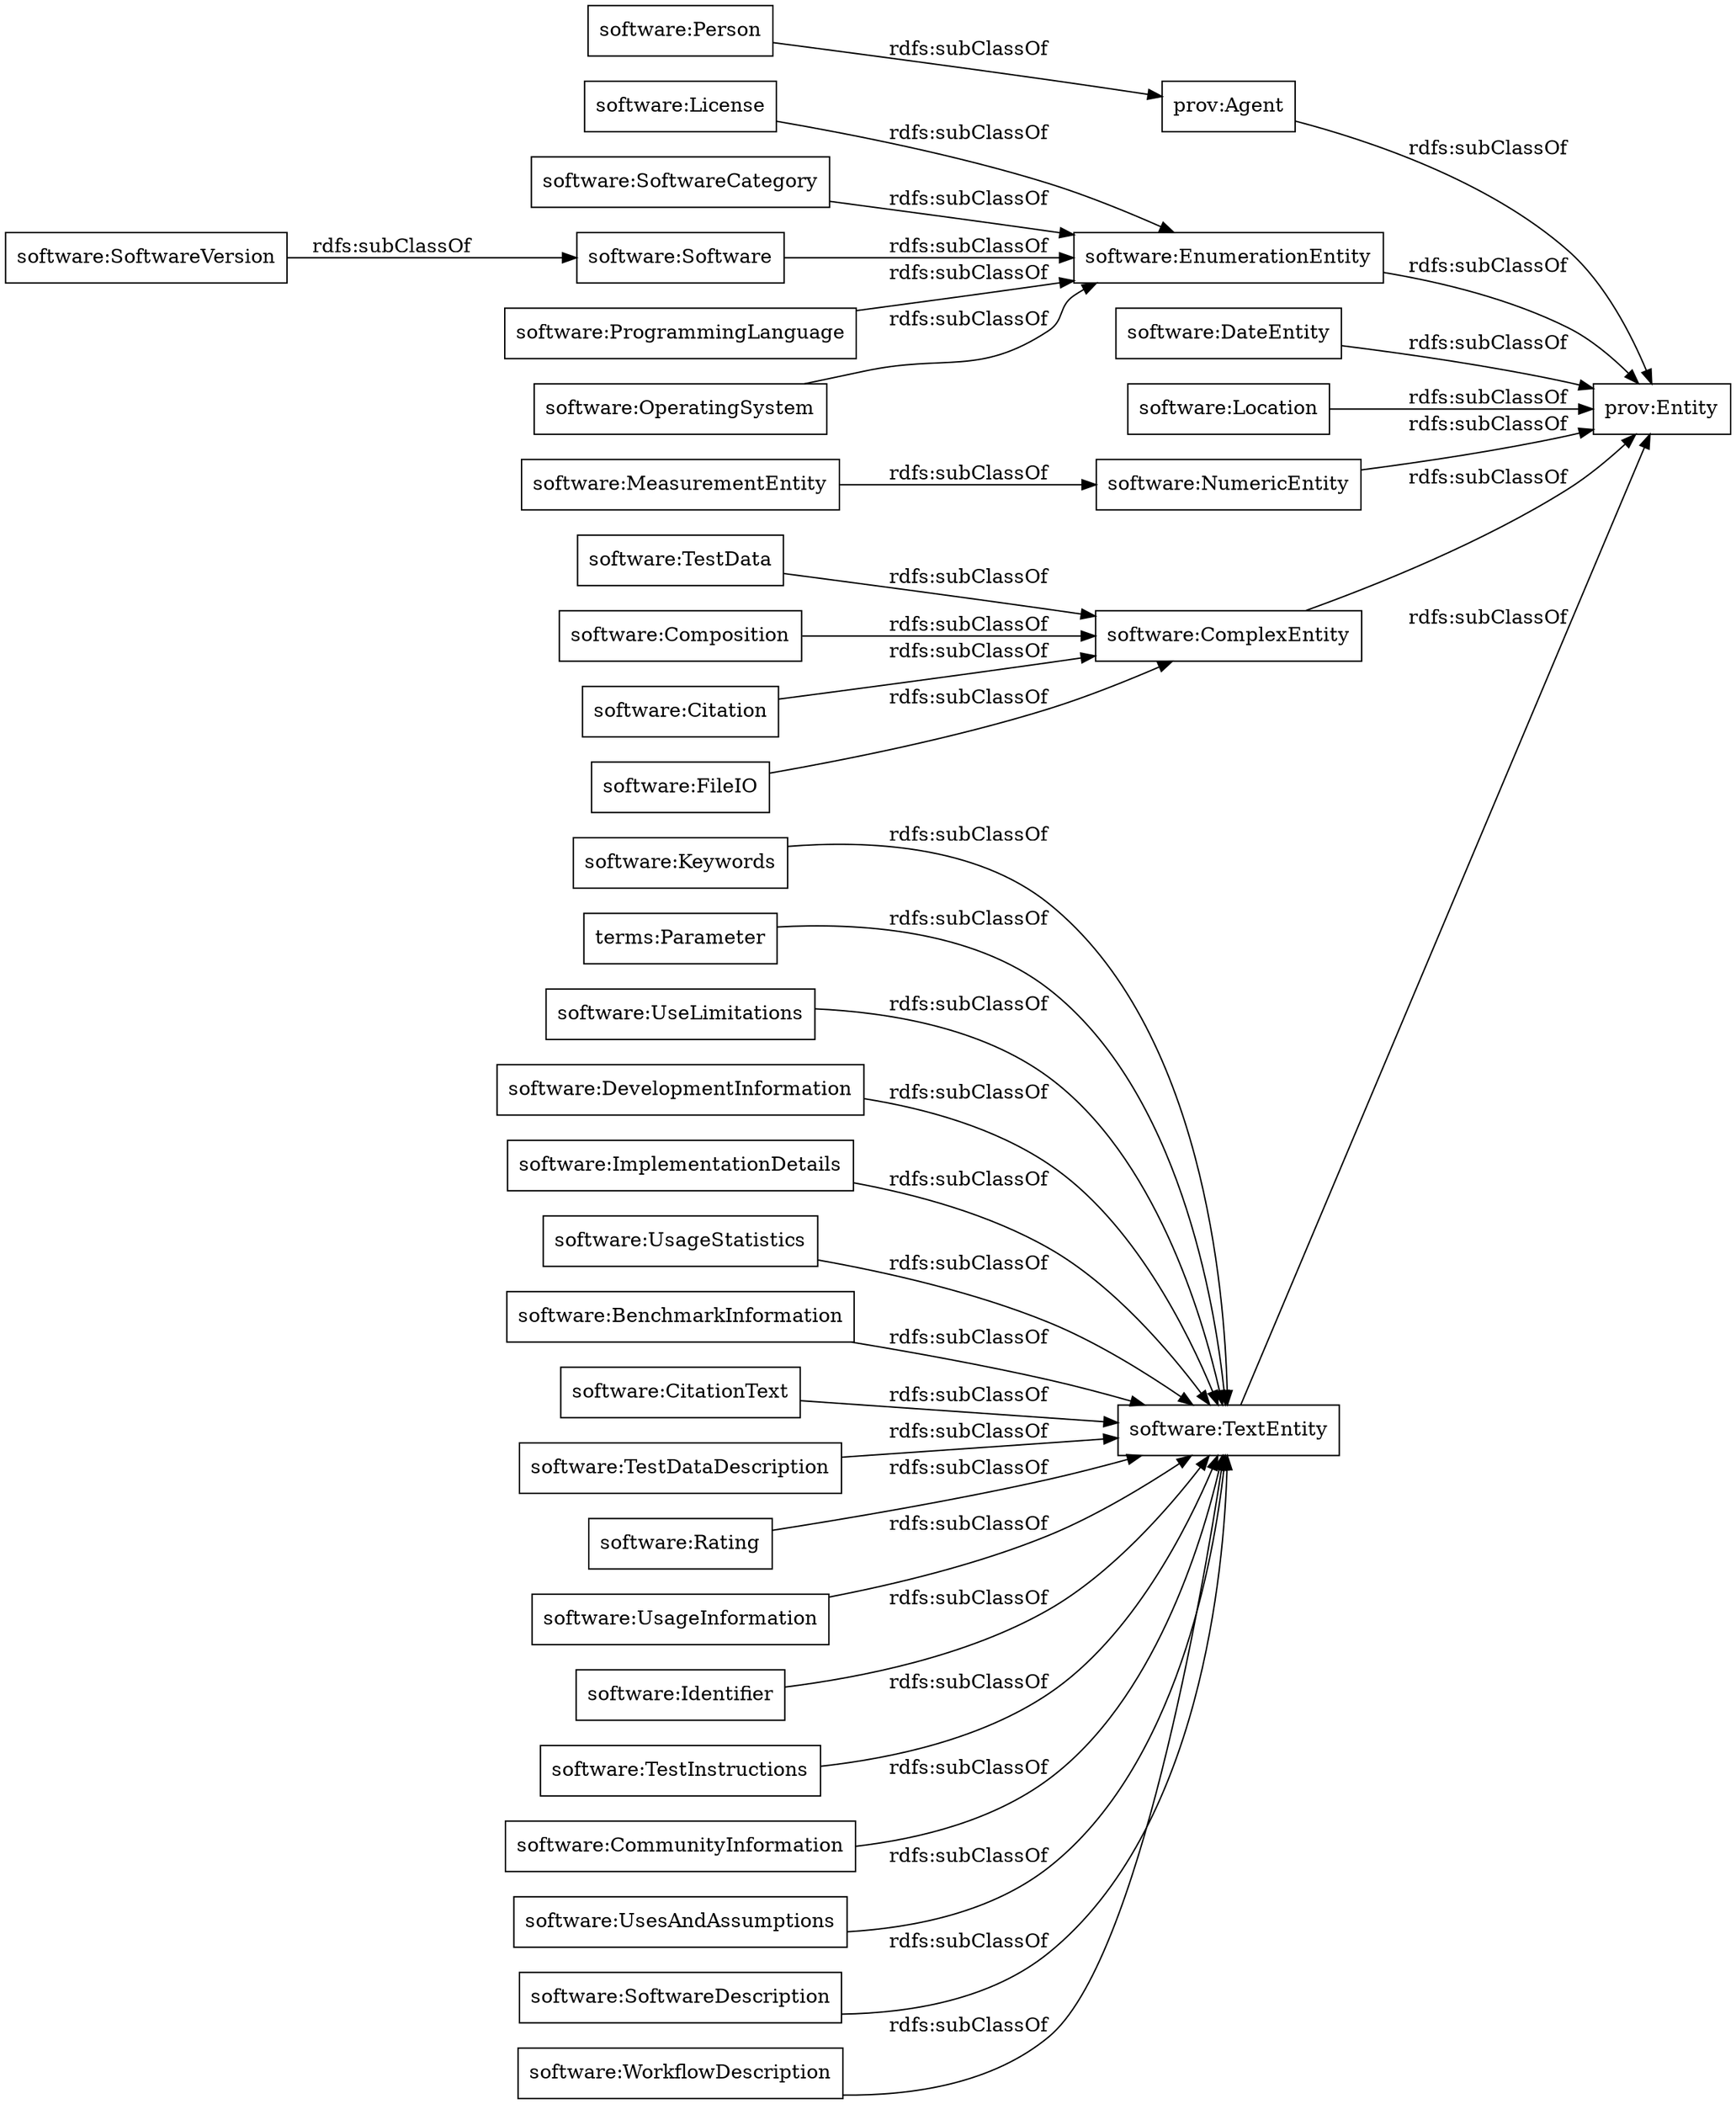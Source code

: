 digraph ar2dtool_diagram { 
rankdir=LR;
size="1000"
node [shape = rectangle, color="black"]; "software:Keywords" "software:TestData" "prov:Agent" "software:TestInstructions" "software:CommunityInformation" "software:ProgrammingLanguage" "software:MeasurementEntity" "software:Composition" "software:DateEntity" "software:SoftwareVersion" "software:Location" "software:UsesAndAssumptions" "software:TextEntity" "software:SoftwareDescription" "software:OperatingSystem" "software:Citation" "software:FileIO" "software:WorkflowDescription" "terms:Parameter" "software:EnumerationEntity" "software:NumericEntity" "software:UseLimitations" "software:ComplexEntity" "software:DevelopmentInformation" "software:ImplementationDetails" "software:UsageStatistics" "software:BenchmarkInformation" "prov:Entity" "software:CitationText" "software:License" "software:TestDataDescription" "software:Rating" "software:UsageInformation" "software:SoftwareCategory" "software:Software" "software:Person" "software:Identifier" ; /*classes style*/
	"software:EnumerationEntity" -> "prov:Entity" [ label = "rdfs:subClassOf" ];
	"software:Location" -> "prov:Entity" [ label = "rdfs:subClassOf" ];
	"software:CommunityInformation" -> "software:TextEntity" [ label = "rdfs:subClassOf" ];
	"terms:Parameter" -> "software:TextEntity" [ label = "rdfs:subClassOf" ];
	"software:MeasurementEntity" -> "software:NumericEntity" [ label = "rdfs:subClassOf" ];
	"software:UsageStatistics" -> "software:TextEntity" [ label = "rdfs:subClassOf" ];
	"software:UseLimitations" -> "software:TextEntity" [ label = "rdfs:subClassOf" ];
	"software:UsageInformation" -> "software:TextEntity" [ label = "rdfs:subClassOf" ];
	"software:Software" -> "software:EnumerationEntity" [ label = "rdfs:subClassOf" ];
	"software:Citation" -> "software:ComplexEntity" [ label = "rdfs:subClassOf" ];
	"software:TestData" -> "software:ComplexEntity" [ label = "rdfs:subClassOf" ];
	"software:SoftwareDescription" -> "software:TextEntity" [ label = "rdfs:subClassOf" ];
	"software:SoftwareVersion" -> "software:Software" [ label = "rdfs:subClassOf" ];
	"software:WorkflowDescription" -> "software:TextEntity" [ label = "rdfs:subClassOf" ];
	"software:FileIO" -> "software:ComplexEntity" [ label = "rdfs:subClassOf" ];
	"software:SoftwareCategory" -> "software:EnumerationEntity" [ label = "rdfs:subClassOf" ];
	"software:License" -> "software:EnumerationEntity" [ label = "rdfs:subClassOf" ];
	"software:ComplexEntity" -> "prov:Entity" [ label = "rdfs:subClassOf" ];
	"software:CitationText" -> "software:TextEntity" [ label = "rdfs:subClassOf" ];
	"software:ProgrammingLanguage" -> "software:EnumerationEntity" [ label = "rdfs:subClassOf" ];
	"software:DevelopmentInformation" -> "software:TextEntity" [ label = "rdfs:subClassOf" ];
	"software:NumericEntity" -> "prov:Entity" [ label = "rdfs:subClassOf" ];
	"software:Identifier" -> "software:TextEntity" [ label = "rdfs:subClassOf" ];
	"software:ImplementationDetails" -> "software:TextEntity" [ label = "rdfs:subClassOf" ];
	"software:TestInstructions" -> "software:TextEntity" [ label = "rdfs:subClassOf" ];
	"software:OperatingSystem" -> "software:EnumerationEntity" [ label = "rdfs:subClassOf" ];
	"software:Keywords" -> "software:TextEntity" [ label = "rdfs:subClassOf" ];
	"software:DateEntity" -> "prov:Entity" [ label = "rdfs:subClassOf" ];
	"software:TextEntity" -> "prov:Entity" [ label = "rdfs:subClassOf" ];
	"software:Person" -> "prov:Agent" [ label = "rdfs:subClassOf" ];
	"software:Rating" -> "software:TextEntity" [ label = "rdfs:subClassOf" ];
	"software:UsesAndAssumptions" -> "software:TextEntity" [ label = "rdfs:subClassOf" ];
	"prov:Agent" -> "prov:Entity" [ label = "rdfs:subClassOf" ];
	"software:TestDataDescription" -> "software:TextEntity" [ label = "rdfs:subClassOf" ];
	"software:BenchmarkInformation" -> "software:TextEntity" [ label = "rdfs:subClassOf" ];
	"software:Composition" -> "software:ComplexEntity" [ label = "rdfs:subClassOf" ];

}
